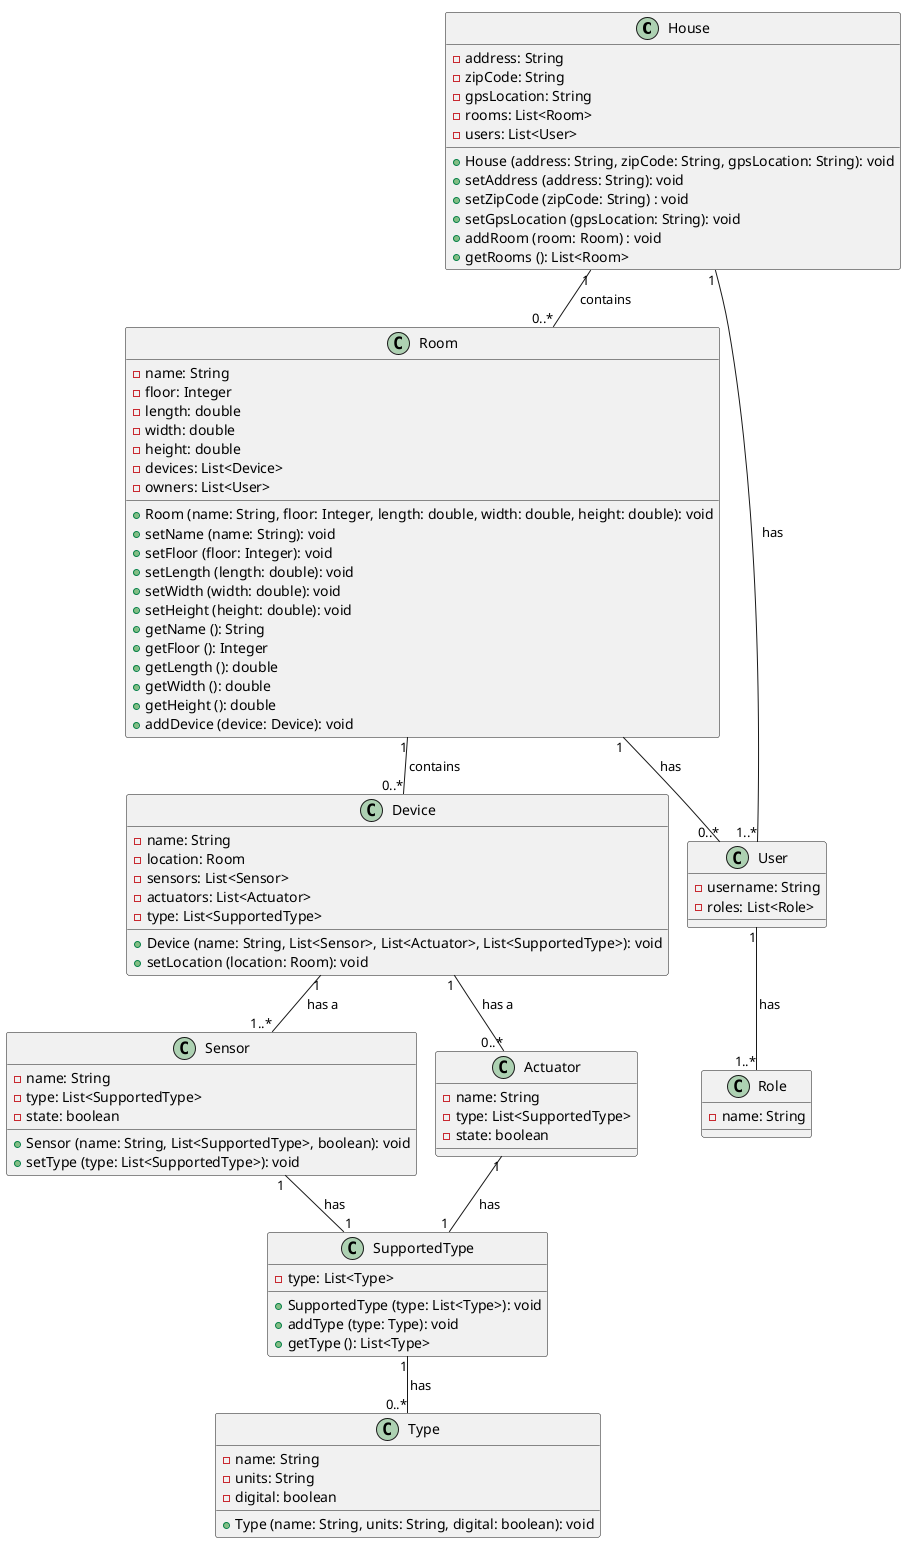 @startuml
!pragma layout smetana
class House {
-address: String
-zipCode: String
-gpsLocation: String
-rooms: List<Room>
-users: List<User>
+House (address: String, zipCode: String, gpsLocation: String): void
+setAddress (address: String): void
+setZipCode (zipCode: String) : void
+setGpsLocation (gpsLocation: String): void
+addRoom (room: Room) : void
+getRooms (): List<Room>
}
' Room is a class that represents a room/divistion of the house, we will be considering
' that a room can be a bedroom, a kitchen but also a garden or a garage
class Room {

-name: String
-floor: Integer
-length: double
-width: double
-height: double
-devices: List<Device>
-owners: List<User>
+Room (name: String, floor: Integer, length: double, width: double, height: double): void
+setName (name: String): void
+setFloor (floor: Integer): void
+setLength (length: double): void
+setWidth (width: double): void
+setHeight (height: double): void
+getName (): String
+getFloor (): Integer
+getLength (): double
+getWidth (): double
+getHeight (): double
+addDevice (device: Device): void

}

' We can get the device type by a method checking
' the type of the sensors and actuators
class Device {
-name: String
-location: Room
-sensors: List<Sensor>
-actuators: List<Actuator>
-type: List<SupportedType>
+Device (name: String, List<Sensor>, List<Actuator>, List<SupportedType>): void
+setLocation (location: Room): void
}

class Sensor {
-name: String
-type: List<SupportedType>
-state: boolean
+Sensor (name: String, List<SupportedType>, boolean): void
+setType (type: List<SupportedType>): void



}
class SupportedType {
-type: List<Type>
+SupportedType (type: List<Type>): void
+addType (type: Type): void
+getType (): List<Type>
}
class Type {
-name: String
-units: String
-digital: boolean
+Type (name: String, units: String, digital: boolean): void


}
class Actuator {
-name: String
-type: List<SupportedType>
-state: boolean

}

class User {

-username: String
-roles: List<Role>

}

class Role {

-name: String


}

House "1" -- "0..*" Room : contains
Room "1"-- "0..*" Device : contains
Device "1" --"1..*" Sensor : has a
Device "1" --"0..*" Actuator : has a
House "1" -- "1..*" User : has
Room "1" -- "0..*" User : has
User "1"-- "1..*" Role : has
Sensor "1" -- "1" SupportedType : has
Actuator "1" -- "1" SupportedType : has
SupportedType "1" -- "0..*" Type : has

@enduml